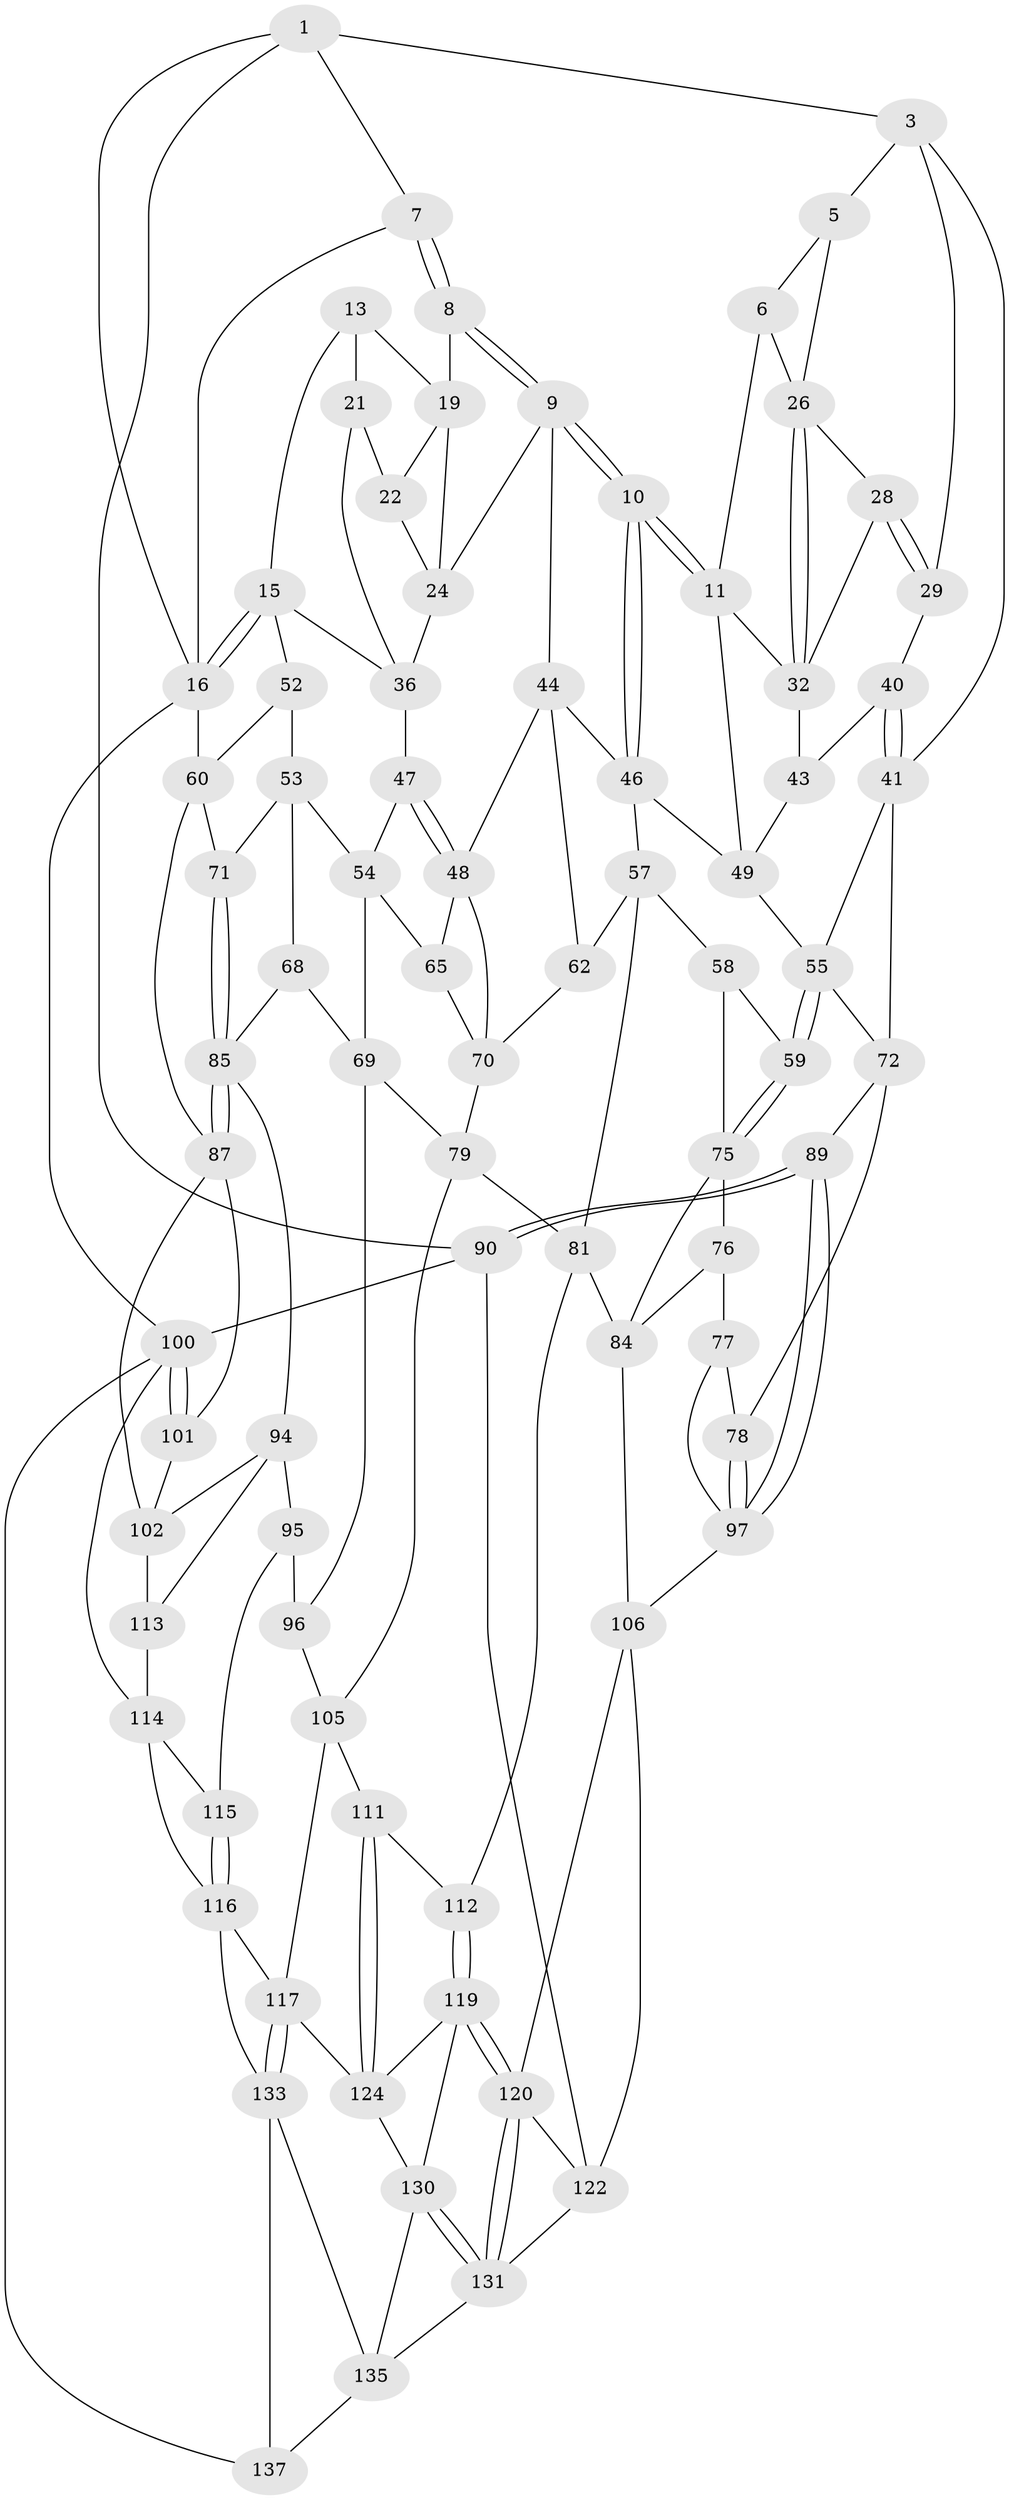 // original degree distribution, {3: 0.021739130434782608, 6: 0.2246376811594203, 5: 0.5289855072463768, 4: 0.2246376811594203}
// Generated by graph-tools (version 1.1) at 2025/11/02/27/25 16:11:52]
// undirected, 80 vertices, 170 edges
graph export_dot {
graph [start="1"]
  node [color=gray90,style=filled];
  1 [pos="+0.23073733936104587+0",super="+2"];
  3 [pos="+0+0.18109098822926917",super="+4"];
  5 [pos="+0.16873397394941755+0.09660738588469109"];
  6 [pos="+0.22433055763191784+0",super="+12"];
  7 [pos="+0.47446821377540677+0",super="+18"];
  8 [pos="+0.49647859110570286+0.0940127696359614"];
  9 [pos="+0.49515934872343625+0.09806759348509497",super="+31"];
  10 [pos="+0.44743398575976917+0.1686477362395977"];
  11 [pos="+0.4183284107769514+0.16787748113167503",super="+39"];
  13 [pos="+0.7966459829487267+0",super="+14"];
  15 [pos="+1+0.1435668750052097",super="+38"];
  16 [pos="+1+0.13492270390719965",super="+17"];
  19 [pos="+0.7876212444545257+0",super="+20"];
  21 [pos="+0.945718065143752+0.11284282575070512",super="+25"];
  22 [pos="+0.7907321285291283+0.010376273021174075",super="+23"];
  24 [pos="+0.6805570249873133+0.14748108968339435",super="+30"];
  26 [pos="+0.2732438335861156+0.17865620651049155",super="+27"];
  28 [pos="+0.15737807046493568+0.16017376017579765",super="+34"];
  29 [pos="+0.10237229007888615+0.22245124584841766",super="+35"];
  32 [pos="+0.2574734762633418+0.2097283530913248",super="+33"];
  36 [pos="+0.8184044879750967+0.2066783776866341",super="+37"];
  40 [pos="+0.13829636474192863+0.24853065631472077"];
  41 [pos="+0.0911030221170429+0.3174059209066301",super="+42"];
  43 [pos="+0.19583856275879058+0.2729479916038989"];
  44 [pos="+0.6254798027224402+0.260673889549",super="+45"];
  46 [pos="+0.45608297584384005+0.2763595056087239",super="+51"];
  47 [pos="+0.7105123774181049+0.35707403631414564"];
  48 [pos="+0.6789210123969764+0.366401192268705",super="+66"];
  49 [pos="+0.3164848785346994+0.3090686019570988",super="+50"];
  52 [pos="+0.8795044820180754+0.33712783821471826"];
  53 [pos="+0.7906697139252662+0.36906964650034785",super="+67"];
  54 [pos="+0.7414816735906025+0.36990192365151725",super="+64"];
  55 [pos="+0.1995653438011069+0.388457798764798",super="+56"];
  57 [pos="+0.3319523451581151+0.45364278209556647",super="+63"];
  58 [pos="+0.23035660502284264+0.4291884062294258"];
  59 [pos="+0.2224287502064888+0.42219503579334583"];
  60 [pos="+1+0.36435388603667507",super="+61"];
  62 [pos="+0.4993402444769048+0.37358345157141537"];
  65 [pos="+0.6715762858412907+0.4553772866177018"];
  68 [pos="+0.7625939389512414+0.5043948168108842"];
  69 [pos="+0.7498806235227313+0.5071229280183438",super="+91"];
  70 [pos="+0.5591530755927816+0.3986434021788075",super="+74"];
  71 [pos="+0.9047112392476548+0.46285515347695616"];
  72 [pos="+0.07978635974451452+0.4285519969838535",super="+73"];
  75 [pos="+0.13297055988112616+0.526205636718412",super="+82"];
  76 [pos="+0.11143225842760598+0.5286058739120874",super="+93"];
  77 [pos="+0.08967887963043783+0.5276008314956565",super="+98"];
  78 [pos="+0.0751722368863116+0.5171056455946101"];
  79 [pos="+0.6100955223904903+0.5851084498973632",super="+80"];
  81 [pos="+0.40641171454635244+0.4994870298330861",super="+83"];
  84 [pos="+0.2421898761820934+0.6689865947445365",super="+92"];
  85 [pos="+0.9362261386248696+0.5049348486238312",super="+86"];
  87 [pos="+1+0.5397958257413954",super="+88"];
  89 [pos="+0+0.6051972109285301"];
  90 [pos="+0+1"];
  94 [pos="+0.841153863975343+0.6486769758753387",super="+103"];
  95 [pos="+0.8096158669749715+0.6512199034805685",super="+109"];
  96 [pos="+0.7544484814830859+0.5973362643979078",super="+104"];
  97 [pos="+0+0.6102059423881019",super="+99"];
  100 [pos="+1+1",super="+127"];
  101 [pos="+1+1"];
  102 [pos="+0.9344380230397574+0.6558867234522703",super="+108"];
  105 [pos="+0.5829244117735513+0.6698006908414637",super="+110"];
  106 [pos="+0.232954808857238+0.6792908113588864",super="+107"];
  111 [pos="+0.5255953881492235+0.7116547874711372"];
  112 [pos="+0.35016533307564096+0.6895596133043311"];
  113 [pos="+0.8826121271845184+0.7400571557920147"];
  114 [pos="+0.8393587974525253+0.7805987303551636",super="+128"];
  115 [pos="+0.7112036500296991+0.754574866858793"];
  116 [pos="+0.7106096405110256+0.7644432105598987",super="+129"];
  117 [pos="+0.631938263338747+0.8554341639324061",super="+118"];
  119 [pos="+0.36428392846745483+0.7794642498746355",super="+125"];
  120 [pos="+0.3194584823200449+0.8635284454547398",super="+121"];
  122 [pos="+0.029531784565388255+1",super="+123"];
  124 [pos="+0.46707176861242927+0.8259145410552583",super="+126"];
  130 [pos="+0.41017415514519995+0.9366875457223083",super="+132"];
  131 [pos="+0.3771985834253058+0.9573188993641722",super="+136"];
  133 [pos="+0.6681239428027358+0.9030122869621915",super="+134"];
  135 [pos="+0.5871823205948452+1",super="+138"];
  137 [pos="+1+1"];
  1 -- 7;
  1 -- 16;
  1 -- 90;
  1 -- 3;
  3 -- 41;
  3 -- 5;
  3 -- 29;
  5 -- 6;
  5 -- 26;
  6 -- 26;
  6 -- 11;
  7 -- 8;
  7 -- 8;
  7 -- 16;
  8 -- 9;
  8 -- 9;
  8 -- 19;
  9 -- 10;
  9 -- 10;
  9 -- 44;
  9 -- 24;
  10 -- 11;
  10 -- 11;
  10 -- 46;
  10 -- 46;
  11 -- 32;
  11 -- 49;
  13 -- 19;
  13 -- 21;
  13 -- 15;
  15 -- 16;
  15 -- 16;
  15 -- 36;
  15 -- 52;
  16 -- 60;
  16 -- 100;
  19 -- 22;
  19 -- 24;
  21 -- 22 [weight=2];
  21 -- 36;
  22 -- 24;
  24 -- 36;
  26 -- 32;
  26 -- 32;
  26 -- 28;
  28 -- 29 [weight=2];
  28 -- 29;
  28 -- 32;
  29 -- 40;
  32 -- 43;
  36 -- 47;
  40 -- 41;
  40 -- 41;
  40 -- 43;
  41 -- 55;
  41 -- 72;
  43 -- 49;
  44 -- 48;
  44 -- 46;
  44 -- 62;
  46 -- 49;
  46 -- 57;
  47 -- 48;
  47 -- 48;
  47 -- 54;
  48 -- 65;
  48 -- 70;
  49 -- 55;
  52 -- 53;
  52 -- 60;
  53 -- 54;
  53 -- 68;
  53 -- 71;
  54 -- 65;
  54 -- 69;
  55 -- 59;
  55 -- 59;
  55 -- 72;
  57 -- 58;
  57 -- 81;
  57 -- 62;
  58 -- 59;
  58 -- 75;
  59 -- 75;
  59 -- 75;
  60 -- 71;
  60 -- 87;
  62 -- 70;
  65 -- 70;
  68 -- 69;
  68 -- 85;
  69 -- 96;
  69 -- 79;
  70 -- 79;
  71 -- 85;
  71 -- 85;
  72 -- 78;
  72 -- 89;
  75 -- 76;
  75 -- 84;
  76 -- 77 [weight=2];
  76 -- 84;
  77 -- 78;
  77 -- 97;
  78 -- 97;
  78 -- 97;
  79 -- 81;
  79 -- 105;
  81 -- 112;
  81 -- 84;
  84 -- 106;
  85 -- 87;
  85 -- 87;
  85 -- 94;
  87 -- 102;
  87 -- 101;
  89 -- 90;
  89 -- 90;
  89 -- 97;
  89 -- 97;
  90 -- 100;
  90 -- 122;
  94 -- 95;
  94 -- 113;
  94 -- 102;
  95 -- 96 [weight=2];
  95 -- 115;
  96 -- 105;
  97 -- 106;
  100 -- 101;
  100 -- 101;
  100 -- 137;
  100 -- 114;
  101 -- 102;
  102 -- 113;
  105 -- 117;
  105 -- 111;
  106 -- 120;
  106 -- 122;
  111 -- 112;
  111 -- 124;
  111 -- 124;
  112 -- 119;
  112 -- 119;
  113 -- 114;
  114 -- 115;
  114 -- 116;
  115 -- 116;
  115 -- 116;
  116 -- 117;
  116 -- 133;
  117 -- 133;
  117 -- 133;
  117 -- 124;
  119 -- 120;
  119 -- 120;
  119 -- 130;
  119 -- 124;
  120 -- 131;
  120 -- 131;
  120 -- 122;
  122 -- 131;
  124 -- 130;
  130 -- 131;
  130 -- 131;
  130 -- 135;
  131 -- 135;
  133 -- 137;
  133 -- 135;
  135 -- 137;
}
